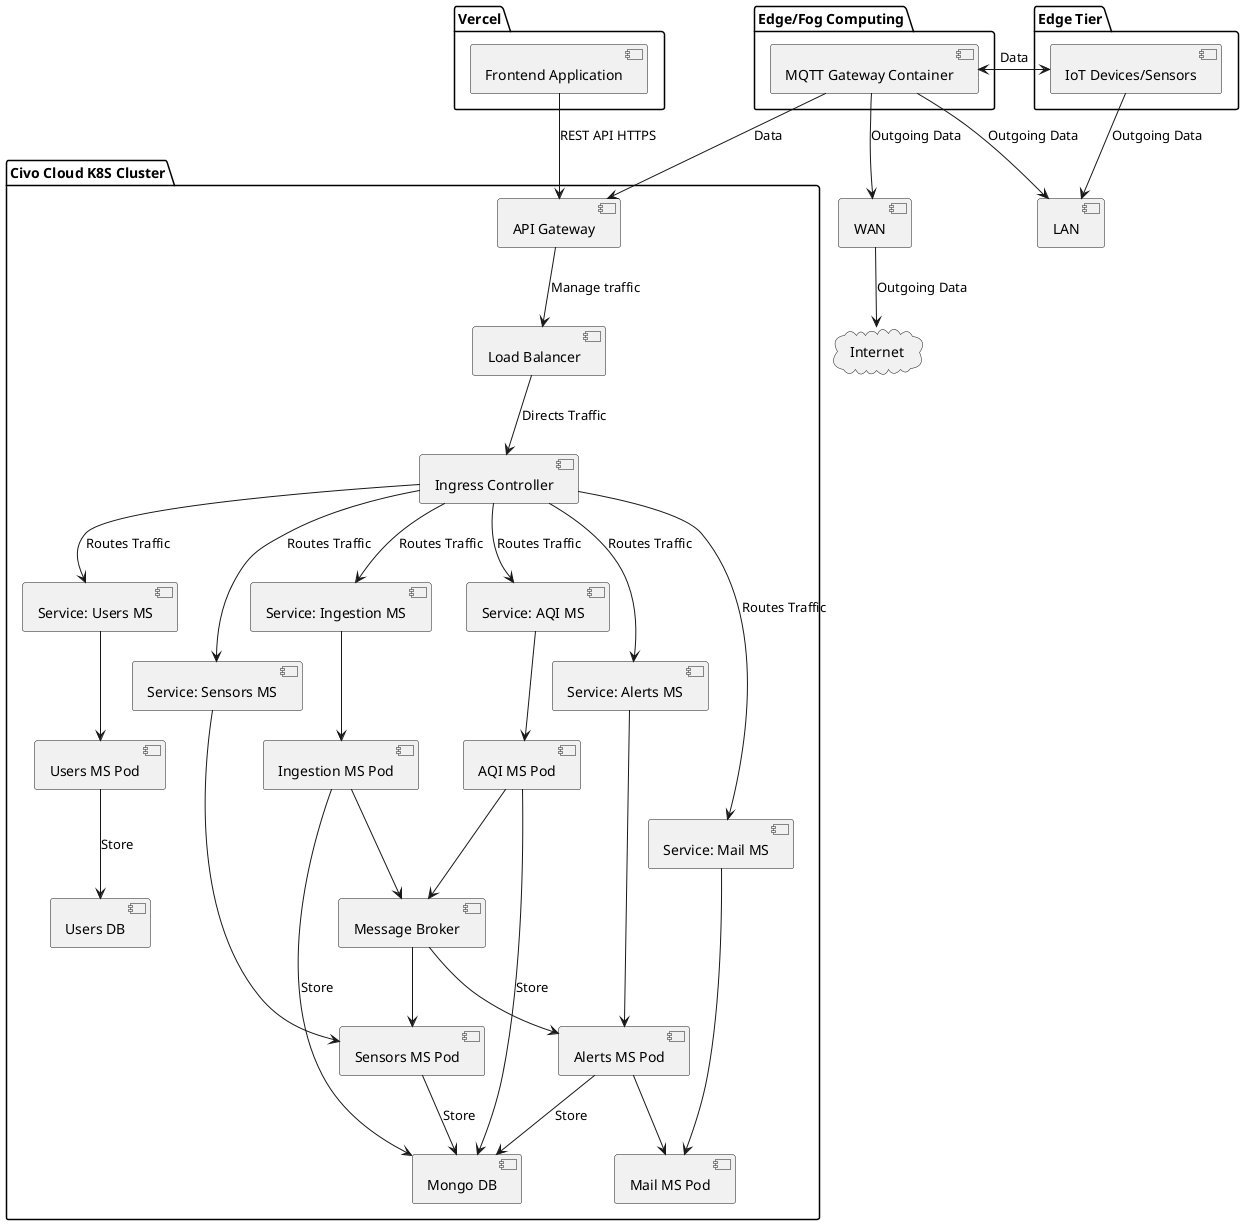 @startuml

package "Vercel" {
  [Frontend Application]
}

package "Civo Cloud K8S Cluster" {
    [API Gateway]
    [Mongo DB]
    [Message Broker]

    [Users MS Pod]
    [Users DB]
    [Sensors MS Pod]
    [Alerts MS Pod]
    [Ingestion MS Pod]
    [AQI MS Pod]
    [Mail MS Pod]
    [Load Balancer]
    [Ingress Controller] 
    [Service: Users MS]
    [Service: Sensors MS]
    [Service: Alerts MS]
    [Service: Ingestion MS]
    [Service: AQI MS]
    [Service: Mail MS]
}

package "Edge/Fog Computing" {
    [MQTT Gateway Container]
}

package "Edge Tier" {
    [IoT Devices/Sensors]
}

cloud "Internet" {
}

'Microservices and database per service
[Users MS Pod] --> [Users DB] : Store
[Sensors MS Pod] --> [Mongo DB] : Store
[Alerts MS Pod] --> [Mongo DB] : Store
[Ingestion MS Pod] --> [Mongo DB] : Store
[AQI MS Pod] --> [Mongo DB] : Store

[Frontend Application] --> [API Gateway] : REST API HTTPS

'Gateway communication
[API Gateway] --> [Load Balancer] : Manage traffic
[MQTT Gateway Container] --> [IoT Devices/Sensors]
'Edge tier to cloud and fog
[IoT Devices/Sensors] --> [MQTT Gateway Container] : Data

'Load Balancer to Services
[Load Balancer] --> [Ingress Controller] : Directs Traffic
[Ingress Controller] --> [Service: Users MS] : Routes Traffic
[Ingress Controller] --> [Service: Sensors MS] : Routes Traffic
[Ingress Controller] --> [Service: Alerts MS] : Routes Traffic
[Ingress Controller] --> [Service: Ingestion MS] : Routes Traffic
[Ingress Controller] --> [Service: AQI MS] : Routes Traffic
[Ingress Controller] --> [Service: Mail MS] : Routes Traffic

'Services to Pods
[Service: Users MS] --> [Users MS Pod]
[Service: Sensors MS] --> [Sensors MS Pod]
[Service: Alerts MS] --> [Alerts MS Pod]
[Service: Ingestion MS] --> [Ingestion MS Pod]
[Service: AQI MS] --> [AQI MS Pod]
[Service: Mail MS] --> [Mail MS Pod]

'Microservices communication
[Ingestion MS Pod] --> [Message Broker]
[Message Broker] --> [Sensors MS Pod]
[AQI MS Pod] --> [Message Broker]
[Message Broker] --> [Alerts MS Pod]
[Alerts MS Pod] --> [Mail MS Pod]

'Fog / Cloud communication
[MQTT Gateway Container] --> [API Gateway] : Data

'LAN Outgoing
[MQTT Gateway Container] --> [LAN] : Outgoing Data
[IoT Devices/Sensors] --> [LAN] : Outgoing Data

'WAN Outgoing
[MQTT Gateway Container] --> [WAN] : Outgoing Data

[WAN] --> Internet : Outgoing Data

@enduml
